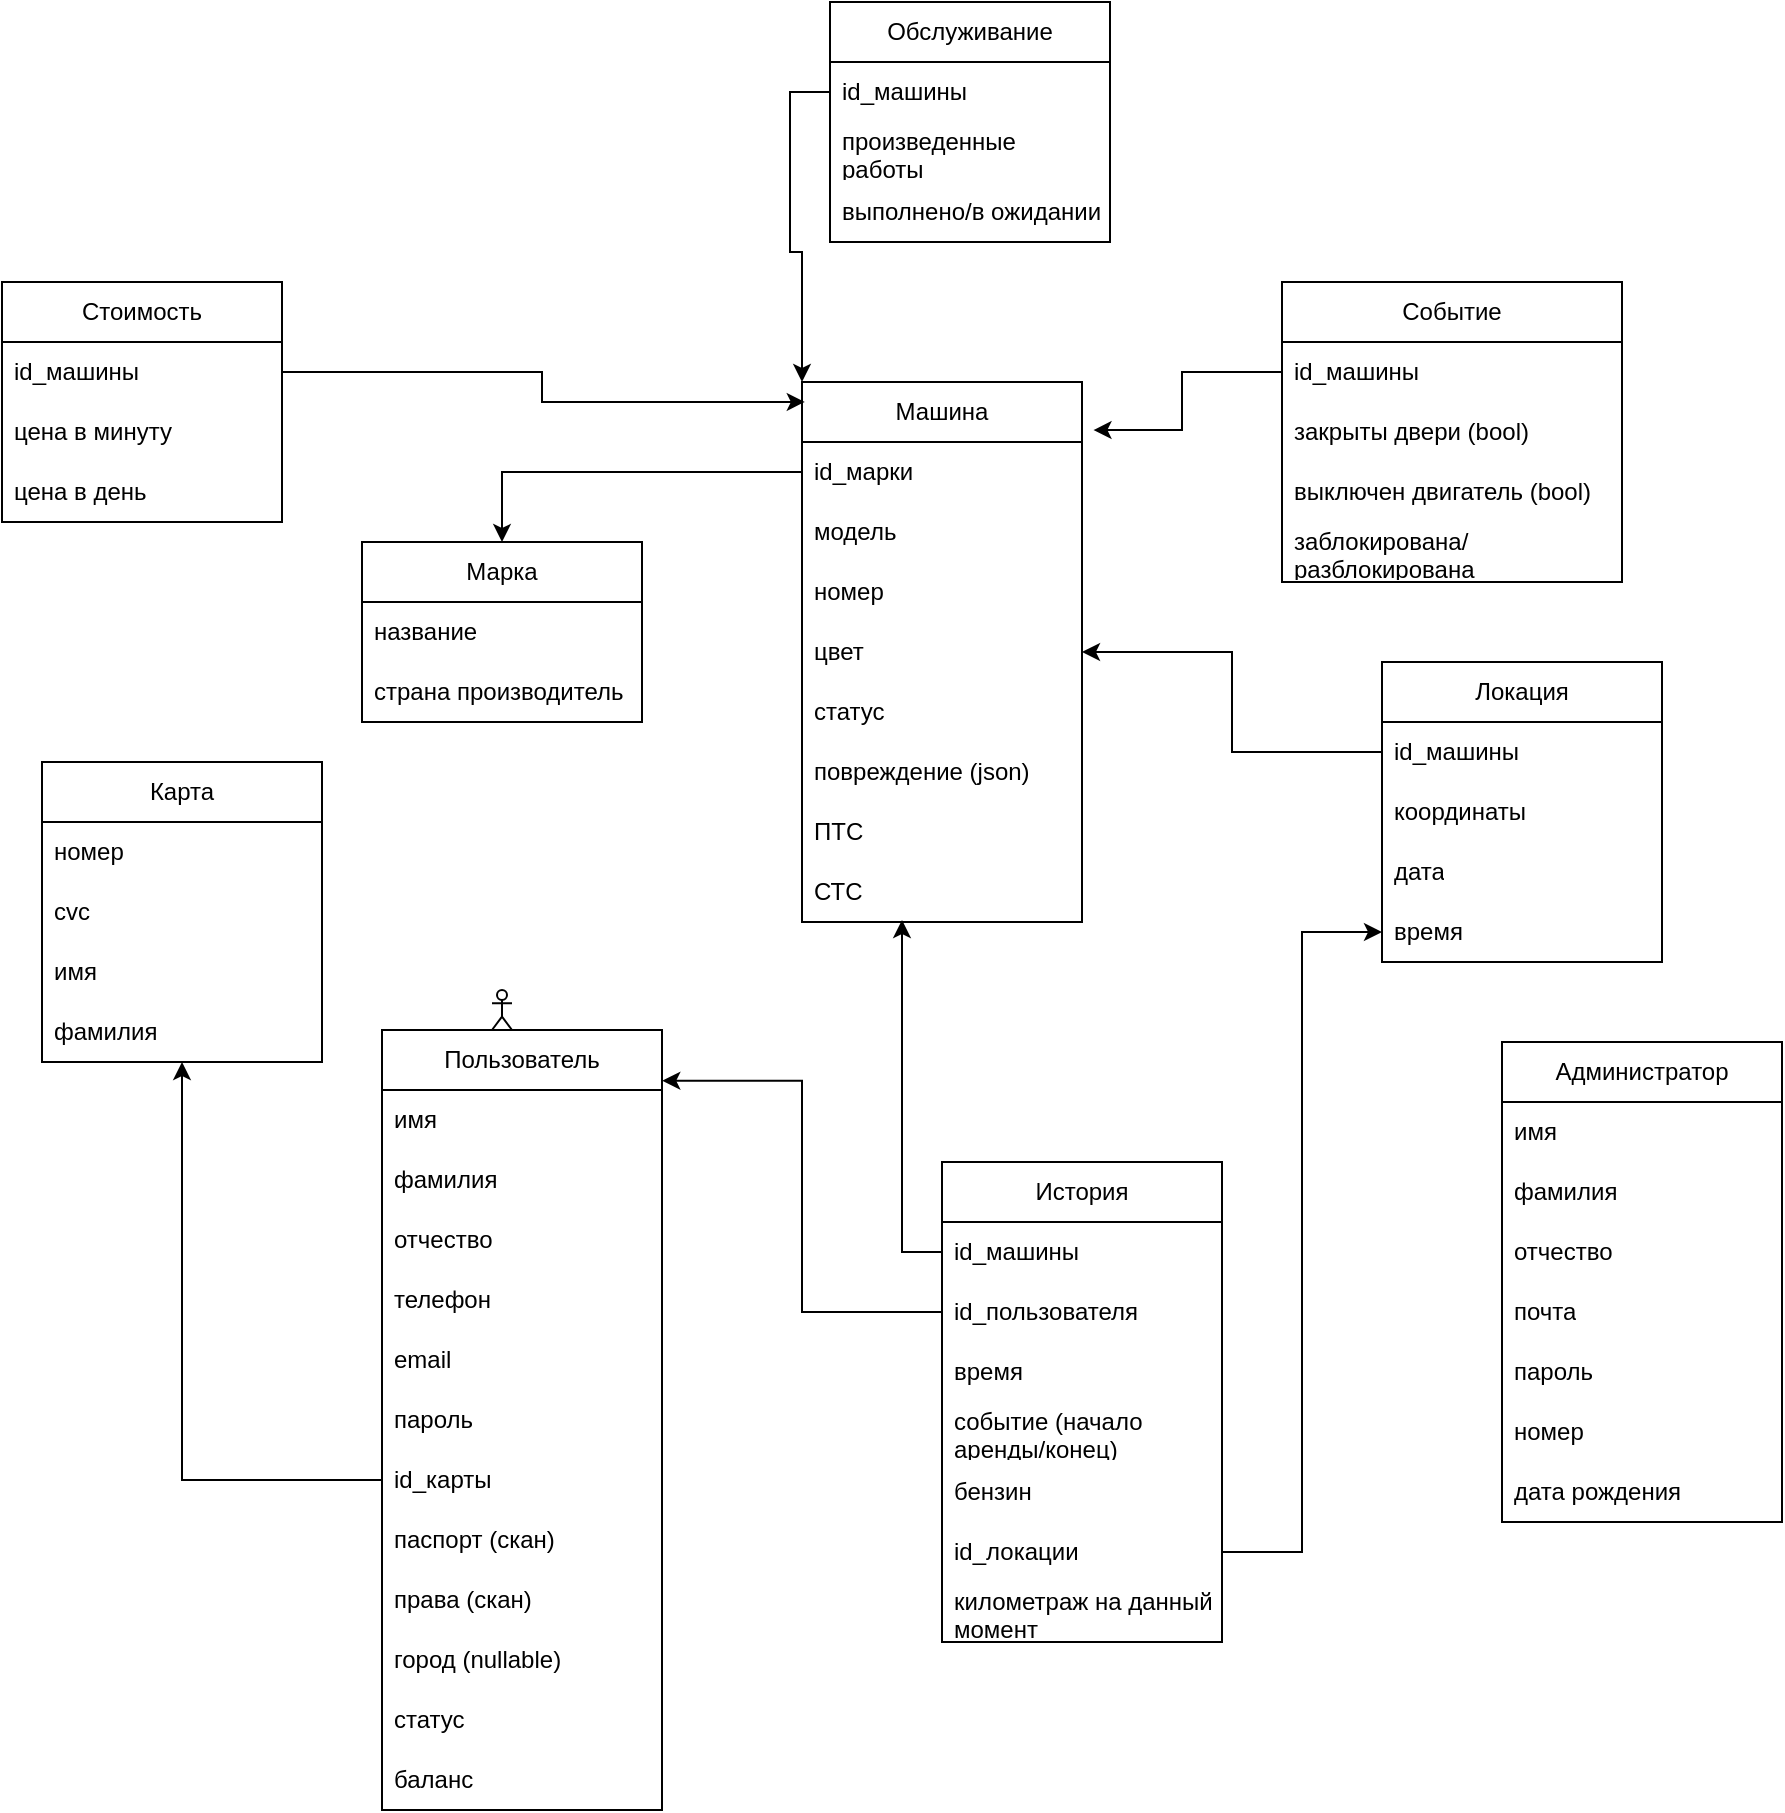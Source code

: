 <mxfile version="24.0.6" type="device">
  <diagram name="Страница — 1" id="WXmpkiO_l2FCkSClakdp">
    <mxGraphModel dx="2117" dy="1726" grid="1" gridSize="10" guides="1" tooltips="1" connect="1" arrows="1" fold="1" page="1" pageScale="1" pageWidth="827" pageHeight="1169" math="0" shadow="0">
      <root>
        <mxCell id="0" />
        <mxCell id="1" parent="0" />
        <mxCell id="qoNsLPlohUqsEQr8uXkR-2" value="Марка" style="swimlane;fontStyle=0;childLayout=stackLayout;horizontal=1;startSize=30;horizontalStack=0;resizeParent=1;resizeParentMax=0;resizeLast=0;collapsible=1;marginBottom=0;whiteSpace=wrap;html=1;" parent="1" vertex="1">
          <mxGeometry x="40" y="130" width="140" height="90" as="geometry" />
        </mxCell>
        <mxCell id="qoNsLPlohUqsEQr8uXkR-3" value="название&lt;span style=&quot;white-space: pre;&quot;&gt;&#x9;&lt;/span&gt;&lt;span style=&quot;white-space: pre;&quot;&gt;&#x9;&lt;/span&gt;&lt;br&gt;" style="text;strokeColor=none;fillColor=none;align=left;verticalAlign=middle;spacingLeft=4;spacingRight=4;overflow=hidden;points=[[0,0.5],[1,0.5]];portConstraint=eastwest;rotatable=0;whiteSpace=wrap;html=1;" parent="qoNsLPlohUqsEQr8uXkR-2" vertex="1">
          <mxGeometry y="30" width="140" height="30" as="geometry" />
        </mxCell>
        <mxCell id="qoNsLPlohUqsEQr8uXkR-4" value="страна производитель" style="text;strokeColor=none;fillColor=none;align=left;verticalAlign=middle;spacingLeft=4;spacingRight=4;overflow=hidden;points=[[0,0.5],[1,0.5]];portConstraint=eastwest;rotatable=0;whiteSpace=wrap;html=1;" parent="qoNsLPlohUqsEQr8uXkR-2" vertex="1">
          <mxGeometry y="60" width="140" height="30" as="geometry" />
        </mxCell>
        <mxCell id="qoNsLPlohUqsEQr8uXkR-6" value="Машина" style="swimlane;fontStyle=0;childLayout=stackLayout;horizontal=1;startSize=30;horizontalStack=0;resizeParent=1;resizeParentMax=0;resizeLast=0;collapsible=1;marginBottom=0;whiteSpace=wrap;html=1;" parent="1" vertex="1">
          <mxGeometry x="260" y="50" width="140" height="270" as="geometry" />
        </mxCell>
        <mxCell id="qoNsLPlohUqsEQr8uXkR-7" value="id_марки" style="text;strokeColor=none;fillColor=none;align=left;verticalAlign=middle;spacingLeft=4;spacingRight=4;overflow=hidden;points=[[0,0.5],[1,0.5]];portConstraint=eastwest;rotatable=0;whiteSpace=wrap;html=1;" parent="qoNsLPlohUqsEQr8uXkR-6" vertex="1">
          <mxGeometry y="30" width="140" height="30" as="geometry" />
        </mxCell>
        <mxCell id="qoNsLPlohUqsEQr8uXkR-8" value="модель" style="text;strokeColor=none;fillColor=none;align=left;verticalAlign=middle;spacingLeft=4;spacingRight=4;overflow=hidden;points=[[0,0.5],[1,0.5]];portConstraint=eastwest;rotatable=0;whiteSpace=wrap;html=1;" parent="qoNsLPlohUqsEQr8uXkR-6" vertex="1">
          <mxGeometry y="60" width="140" height="30" as="geometry" />
        </mxCell>
        <mxCell id="qoNsLPlohUqsEQr8uXkR-9" value="номер" style="text;strokeColor=none;fillColor=none;align=left;verticalAlign=middle;spacingLeft=4;spacingRight=4;overflow=hidden;points=[[0,0.5],[1,0.5]];portConstraint=eastwest;rotatable=0;whiteSpace=wrap;html=1;" parent="qoNsLPlohUqsEQr8uXkR-6" vertex="1">
          <mxGeometry y="90" width="140" height="30" as="geometry" />
        </mxCell>
        <mxCell id="qoNsLPlohUqsEQr8uXkR-11" value="цвет" style="text;strokeColor=none;fillColor=none;align=left;verticalAlign=middle;spacingLeft=4;spacingRight=4;overflow=hidden;points=[[0,0.5],[1,0.5]];portConstraint=eastwest;rotatable=0;whiteSpace=wrap;html=1;" parent="qoNsLPlohUqsEQr8uXkR-6" vertex="1">
          <mxGeometry y="120" width="140" height="30" as="geometry" />
        </mxCell>
        <mxCell id="qoNsLPlohUqsEQr8uXkR-13" value="статус" style="text;strokeColor=none;fillColor=none;align=left;verticalAlign=middle;spacingLeft=4;spacingRight=4;overflow=hidden;points=[[0,0.5],[1,0.5]];portConstraint=eastwest;rotatable=0;whiteSpace=wrap;html=1;" parent="qoNsLPlohUqsEQr8uXkR-6" vertex="1">
          <mxGeometry y="150" width="140" height="30" as="geometry" />
        </mxCell>
        <mxCell id="qoNsLPlohUqsEQr8uXkR-14" value="повреждение (json)" style="text;strokeColor=none;fillColor=none;align=left;verticalAlign=middle;spacingLeft=4;spacingRight=4;overflow=hidden;points=[[0,0.5],[1,0.5]];portConstraint=eastwest;rotatable=0;whiteSpace=wrap;html=1;" parent="qoNsLPlohUqsEQr8uXkR-6" vertex="1">
          <mxGeometry y="180" width="140" height="30" as="geometry" />
        </mxCell>
        <mxCell id="qoNsLPlohUqsEQr8uXkR-54" value="ПТС" style="text;strokeColor=none;fillColor=none;align=left;verticalAlign=middle;spacingLeft=4;spacingRight=4;overflow=hidden;points=[[0,0.5],[1,0.5]];portConstraint=eastwest;rotatable=0;whiteSpace=wrap;html=1;" parent="qoNsLPlohUqsEQr8uXkR-6" vertex="1">
          <mxGeometry y="210" width="140" height="30" as="geometry" />
        </mxCell>
        <mxCell id="qoNsLPlohUqsEQr8uXkR-69" value="СТС" style="text;strokeColor=none;fillColor=none;align=left;verticalAlign=middle;spacingLeft=4;spacingRight=4;overflow=hidden;points=[[0,0.5],[1,0.5]];portConstraint=eastwest;rotatable=0;whiteSpace=wrap;html=1;" parent="qoNsLPlohUqsEQr8uXkR-6" vertex="1">
          <mxGeometry y="240" width="140" height="30" as="geometry" />
        </mxCell>
        <mxCell id="qoNsLPlohUqsEQr8uXkR-17" style="edgeStyle=orthogonalEdgeStyle;rounded=0;orthogonalLoop=1;jettySize=auto;html=1;" parent="1" source="qoNsLPlohUqsEQr8uXkR-7" target="qoNsLPlohUqsEQr8uXkR-2" edge="1">
          <mxGeometry relative="1" as="geometry" />
        </mxCell>
        <mxCell id="qoNsLPlohUqsEQr8uXkR-18" value="Пользователь" style="swimlane;fontStyle=0;childLayout=stackLayout;horizontal=1;startSize=30;horizontalStack=0;resizeParent=1;resizeParentMax=0;resizeLast=0;collapsible=1;marginBottom=0;whiteSpace=wrap;html=1;" parent="1" vertex="1">
          <mxGeometry x="50" y="374" width="140" height="390" as="geometry" />
        </mxCell>
        <mxCell id="qoNsLPlohUqsEQr8uXkR-19" value="имя" style="text;strokeColor=none;fillColor=none;align=left;verticalAlign=middle;spacingLeft=4;spacingRight=4;overflow=hidden;points=[[0,0.5],[1,0.5]];portConstraint=eastwest;rotatable=0;whiteSpace=wrap;html=1;" parent="qoNsLPlohUqsEQr8uXkR-18" vertex="1">
          <mxGeometry y="30" width="140" height="30" as="geometry" />
        </mxCell>
        <mxCell id="qoNsLPlohUqsEQr8uXkR-20" value="фамилия" style="text;strokeColor=none;fillColor=none;align=left;verticalAlign=middle;spacingLeft=4;spacingRight=4;overflow=hidden;points=[[0,0.5],[1,0.5]];portConstraint=eastwest;rotatable=0;whiteSpace=wrap;html=1;" parent="qoNsLPlohUqsEQr8uXkR-18" vertex="1">
          <mxGeometry y="60" width="140" height="30" as="geometry" />
        </mxCell>
        <mxCell id="qoNsLPlohUqsEQr8uXkR-21" value="отчество" style="text;strokeColor=none;fillColor=none;align=left;verticalAlign=middle;spacingLeft=4;spacingRight=4;overflow=hidden;points=[[0,0.5],[1,0.5]];portConstraint=eastwest;rotatable=0;whiteSpace=wrap;html=1;" parent="qoNsLPlohUqsEQr8uXkR-18" vertex="1">
          <mxGeometry y="90" width="140" height="30" as="geometry" />
        </mxCell>
        <mxCell id="qoNsLPlohUqsEQr8uXkR-26" value="телефон" style="text;strokeColor=none;fillColor=none;align=left;verticalAlign=middle;spacingLeft=4;spacingRight=4;overflow=hidden;points=[[0,0.5],[1,0.5]];portConstraint=eastwest;rotatable=0;whiteSpace=wrap;html=1;" parent="qoNsLPlohUqsEQr8uXkR-18" vertex="1">
          <mxGeometry y="120" width="140" height="30" as="geometry" />
        </mxCell>
        <mxCell id="qoNsLPlohUqsEQr8uXkR-27" value="email" style="text;strokeColor=none;fillColor=none;align=left;verticalAlign=middle;spacingLeft=4;spacingRight=4;overflow=hidden;points=[[0,0.5],[1,0.5]];portConstraint=eastwest;rotatable=0;whiteSpace=wrap;html=1;" parent="qoNsLPlohUqsEQr8uXkR-18" vertex="1">
          <mxGeometry y="150" width="140" height="30" as="geometry" />
        </mxCell>
        <mxCell id="qoNsLPlohUqsEQr8uXkR-28" value="пароль" style="text;strokeColor=none;fillColor=none;align=left;verticalAlign=middle;spacingLeft=4;spacingRight=4;overflow=hidden;points=[[0,0.5],[1,0.5]];portConstraint=eastwest;rotatable=0;whiteSpace=wrap;html=1;" parent="qoNsLPlohUqsEQr8uXkR-18" vertex="1">
          <mxGeometry y="180" width="140" height="30" as="geometry" />
        </mxCell>
        <mxCell id="qoNsLPlohUqsEQr8uXkR-53" value="id_карты" style="text;strokeColor=none;fillColor=none;align=left;verticalAlign=middle;spacingLeft=4;spacingRight=4;overflow=hidden;points=[[0,0.5],[1,0.5]];portConstraint=eastwest;rotatable=0;whiteSpace=wrap;html=1;" parent="qoNsLPlohUqsEQr8uXkR-18" vertex="1">
          <mxGeometry y="210" width="140" height="30" as="geometry" />
        </mxCell>
        <mxCell id="qoNsLPlohUqsEQr8uXkR-29" value="паспорт (скан)" style="text;strokeColor=none;fillColor=none;align=left;verticalAlign=middle;spacingLeft=4;spacingRight=4;overflow=hidden;points=[[0,0.5],[1,0.5]];portConstraint=eastwest;rotatable=0;whiteSpace=wrap;html=1;" parent="qoNsLPlohUqsEQr8uXkR-18" vertex="1">
          <mxGeometry y="240" width="140" height="30" as="geometry" />
        </mxCell>
        <mxCell id="qoNsLPlohUqsEQr8uXkR-30" value="права (скан)" style="text;strokeColor=none;fillColor=none;align=left;verticalAlign=middle;spacingLeft=4;spacingRight=4;overflow=hidden;points=[[0,0.5],[1,0.5]];portConstraint=eastwest;rotatable=0;whiteSpace=wrap;html=1;" parent="qoNsLPlohUqsEQr8uXkR-18" vertex="1">
          <mxGeometry y="270" width="140" height="30" as="geometry" />
        </mxCell>
        <mxCell id="qoNsLPlohUqsEQr8uXkR-31" value="город (nullable)" style="text;strokeColor=none;fillColor=none;align=left;verticalAlign=middle;spacingLeft=4;spacingRight=4;overflow=hidden;points=[[0,0.5],[1,0.5]];portConstraint=eastwest;rotatable=0;whiteSpace=wrap;html=1;" parent="qoNsLPlohUqsEQr8uXkR-18" vertex="1">
          <mxGeometry y="300" width="140" height="30" as="geometry" />
        </mxCell>
        <mxCell id="VxQJnx2ihtQND0ne9DcF-1" value="статус" style="text;strokeColor=none;fillColor=none;align=left;verticalAlign=middle;spacingLeft=4;spacingRight=4;overflow=hidden;points=[[0,0.5],[1,0.5]];portConstraint=eastwest;rotatable=0;whiteSpace=wrap;html=1;" parent="qoNsLPlohUqsEQr8uXkR-18" vertex="1">
          <mxGeometry y="330" width="140" height="30" as="geometry" />
        </mxCell>
        <mxCell id="VxQJnx2ihtQND0ne9DcF-2" value="баланс" style="text;strokeColor=none;fillColor=none;align=left;verticalAlign=middle;spacingLeft=4;spacingRight=4;overflow=hidden;points=[[0,0.5],[1,0.5]];portConstraint=eastwest;rotatable=0;whiteSpace=wrap;html=1;" parent="qoNsLPlohUqsEQr8uXkR-18" vertex="1">
          <mxGeometry y="360" width="140" height="30" as="geometry" />
        </mxCell>
        <mxCell id="qoNsLPlohUqsEQr8uXkR-32" value="Событие" style="swimlane;fontStyle=0;childLayout=stackLayout;horizontal=1;startSize=30;horizontalStack=0;resizeParent=1;resizeParentMax=0;resizeLast=0;collapsible=1;marginBottom=0;whiteSpace=wrap;html=1;" parent="1" vertex="1">
          <mxGeometry x="500" width="170" height="150" as="geometry" />
        </mxCell>
        <mxCell id="qoNsLPlohUqsEQr8uXkR-33" value="id_машины" style="text;strokeColor=none;fillColor=none;align=left;verticalAlign=middle;spacingLeft=4;spacingRight=4;overflow=hidden;points=[[0,0.5],[1,0.5]];portConstraint=eastwest;rotatable=0;whiteSpace=wrap;html=1;" parent="qoNsLPlohUqsEQr8uXkR-32" vertex="1">
          <mxGeometry y="30" width="170" height="30" as="geometry" />
        </mxCell>
        <mxCell id="qoNsLPlohUqsEQr8uXkR-34" value="закрыты двери (bool)" style="text;strokeColor=none;fillColor=none;align=left;verticalAlign=middle;spacingLeft=4;spacingRight=4;overflow=hidden;points=[[0,0.5],[1,0.5]];portConstraint=eastwest;rotatable=0;whiteSpace=wrap;html=1;" parent="qoNsLPlohUqsEQr8uXkR-32" vertex="1">
          <mxGeometry y="60" width="170" height="30" as="geometry" />
        </mxCell>
        <mxCell id="qoNsLPlohUqsEQr8uXkR-35" value="выключен двигатель (bool)" style="text;strokeColor=none;fillColor=none;align=left;verticalAlign=middle;spacingLeft=4;spacingRight=4;overflow=hidden;points=[[0,0.5],[1,0.5]];portConstraint=eastwest;rotatable=0;whiteSpace=wrap;html=1;" parent="qoNsLPlohUqsEQr8uXkR-32" vertex="1">
          <mxGeometry y="90" width="170" height="30" as="geometry" />
        </mxCell>
        <mxCell id="qoNsLPlohUqsEQr8uXkR-79" value="заблокирована/разблокирована" style="text;strokeColor=none;fillColor=none;align=left;verticalAlign=middle;spacingLeft=4;spacingRight=4;overflow=hidden;points=[[0,0.5],[1,0.5]];portConstraint=eastwest;rotatable=0;whiteSpace=wrap;html=1;" parent="qoNsLPlohUqsEQr8uXkR-32" vertex="1">
          <mxGeometry y="120" width="170" height="30" as="geometry" />
        </mxCell>
        <mxCell id="qoNsLPlohUqsEQr8uXkR-36" style="edgeStyle=orthogonalEdgeStyle;rounded=0;orthogonalLoop=1;jettySize=auto;html=1;entryX=1.041;entryY=0.089;entryDx=0;entryDy=0;entryPerimeter=0;" parent="1" source="qoNsLPlohUqsEQr8uXkR-33" target="qoNsLPlohUqsEQr8uXkR-6" edge="1">
          <mxGeometry relative="1" as="geometry" />
        </mxCell>
        <mxCell id="qoNsLPlohUqsEQr8uXkR-37" value="Локация" style="swimlane;fontStyle=0;childLayout=stackLayout;horizontal=1;startSize=30;horizontalStack=0;resizeParent=1;resizeParentMax=0;resizeLast=0;collapsible=1;marginBottom=0;whiteSpace=wrap;html=1;" parent="1" vertex="1">
          <mxGeometry x="550" y="190" width="140" height="150" as="geometry" />
        </mxCell>
        <mxCell id="qoNsLPlohUqsEQr8uXkR-38" value="id_машины" style="text;strokeColor=none;fillColor=none;align=left;verticalAlign=middle;spacingLeft=4;spacingRight=4;overflow=hidden;points=[[0,0.5],[1,0.5]];portConstraint=eastwest;rotatable=0;whiteSpace=wrap;html=1;" parent="qoNsLPlohUqsEQr8uXkR-37" vertex="1">
          <mxGeometry y="30" width="140" height="30" as="geometry" />
        </mxCell>
        <mxCell id="qoNsLPlohUqsEQr8uXkR-39" value="координаты" style="text;strokeColor=none;fillColor=none;align=left;verticalAlign=middle;spacingLeft=4;spacingRight=4;overflow=hidden;points=[[0,0.5],[1,0.5]];portConstraint=eastwest;rotatable=0;whiteSpace=wrap;html=1;" parent="qoNsLPlohUqsEQr8uXkR-37" vertex="1">
          <mxGeometry y="60" width="140" height="30" as="geometry" />
        </mxCell>
        <mxCell id="qoNsLPlohUqsEQr8uXkR-40" value="дата" style="text;strokeColor=none;fillColor=none;align=left;verticalAlign=middle;spacingLeft=4;spacingRight=4;overflow=hidden;points=[[0,0.5],[1,0.5]];portConstraint=eastwest;rotatable=0;whiteSpace=wrap;html=1;" parent="qoNsLPlohUqsEQr8uXkR-37" vertex="1">
          <mxGeometry y="90" width="140" height="30" as="geometry" />
        </mxCell>
        <mxCell id="qoNsLPlohUqsEQr8uXkR-41" value="время" style="text;strokeColor=none;fillColor=none;align=left;verticalAlign=middle;spacingLeft=4;spacingRight=4;overflow=hidden;points=[[0,0.5],[1,0.5]];portConstraint=eastwest;rotatable=0;whiteSpace=wrap;html=1;" parent="qoNsLPlohUqsEQr8uXkR-37" vertex="1">
          <mxGeometry y="120" width="140" height="30" as="geometry" />
        </mxCell>
        <mxCell id="qoNsLPlohUqsEQr8uXkR-42" style="edgeStyle=orthogonalEdgeStyle;rounded=0;orthogonalLoop=1;jettySize=auto;html=1;" parent="1" source="qoNsLPlohUqsEQr8uXkR-38" target="qoNsLPlohUqsEQr8uXkR-6" edge="1">
          <mxGeometry relative="1" as="geometry" />
        </mxCell>
        <mxCell id="qoNsLPlohUqsEQr8uXkR-43" value="История" style="swimlane;fontStyle=0;childLayout=stackLayout;horizontal=1;startSize=30;horizontalStack=0;resizeParent=1;resizeParentMax=0;resizeLast=0;collapsible=1;marginBottom=0;whiteSpace=wrap;html=1;" parent="1" vertex="1">
          <mxGeometry x="330" y="440" width="140" height="240" as="geometry" />
        </mxCell>
        <mxCell id="qoNsLPlohUqsEQr8uXkR-44" value="id_машины" style="text;strokeColor=none;fillColor=none;align=left;verticalAlign=middle;spacingLeft=4;spacingRight=4;overflow=hidden;points=[[0,0.5],[1,0.5]];portConstraint=eastwest;rotatable=0;whiteSpace=wrap;html=1;" parent="qoNsLPlohUqsEQr8uXkR-43" vertex="1">
          <mxGeometry y="30" width="140" height="30" as="geometry" />
        </mxCell>
        <mxCell id="qoNsLPlohUqsEQr8uXkR-45" value="id_пользователя" style="text;strokeColor=none;fillColor=none;align=left;verticalAlign=middle;spacingLeft=4;spacingRight=4;overflow=hidden;points=[[0,0.5],[1,0.5]];portConstraint=eastwest;rotatable=0;whiteSpace=wrap;html=1;" parent="qoNsLPlohUqsEQr8uXkR-43" vertex="1">
          <mxGeometry y="60" width="140" height="30" as="geometry" />
        </mxCell>
        <mxCell id="qoNsLPlohUqsEQr8uXkR-46" value="время" style="text;strokeColor=none;fillColor=none;align=left;verticalAlign=middle;spacingLeft=4;spacingRight=4;overflow=hidden;points=[[0,0.5],[1,0.5]];portConstraint=eastwest;rotatable=0;whiteSpace=wrap;html=1;" parent="qoNsLPlohUqsEQr8uXkR-43" vertex="1">
          <mxGeometry y="90" width="140" height="30" as="geometry" />
        </mxCell>
        <mxCell id="qoNsLPlohUqsEQr8uXkR-47" value="событие (начало аренды/конец)" style="text;strokeColor=none;fillColor=none;align=left;verticalAlign=middle;spacingLeft=4;spacingRight=4;overflow=hidden;points=[[0,0.5],[1,0.5]];portConstraint=eastwest;rotatable=0;whiteSpace=wrap;html=1;" parent="qoNsLPlohUqsEQr8uXkR-43" vertex="1">
          <mxGeometry y="120" width="140" height="30" as="geometry" />
        </mxCell>
        <mxCell id="qoNsLPlohUqsEQr8uXkR-48" value="бензин" style="text;strokeColor=none;fillColor=none;align=left;verticalAlign=middle;spacingLeft=4;spacingRight=4;overflow=hidden;points=[[0,0.5],[1,0.5]];portConstraint=eastwest;rotatable=0;whiteSpace=wrap;html=1;" parent="qoNsLPlohUqsEQr8uXkR-43" vertex="1">
          <mxGeometry y="150" width="140" height="30" as="geometry" />
        </mxCell>
        <mxCell id="qoNsLPlohUqsEQr8uXkR-49" value="id_локации" style="text;strokeColor=none;fillColor=none;align=left;verticalAlign=middle;spacingLeft=4;spacingRight=4;overflow=hidden;points=[[0,0.5],[1,0.5]];portConstraint=eastwest;rotatable=0;whiteSpace=wrap;html=1;" parent="qoNsLPlohUqsEQr8uXkR-43" vertex="1">
          <mxGeometry y="180" width="140" height="30" as="geometry" />
        </mxCell>
        <mxCell id="qoNsLPlohUqsEQr8uXkR-50" value="километраж на данный момент" style="text;strokeColor=none;fillColor=none;align=left;verticalAlign=middle;spacingLeft=4;spacingRight=4;overflow=hidden;points=[[0,0.5],[1,0.5]];portConstraint=eastwest;rotatable=0;whiteSpace=wrap;html=1;" parent="qoNsLPlohUqsEQr8uXkR-43" vertex="1">
          <mxGeometry y="210" width="140" height="30" as="geometry" />
        </mxCell>
        <mxCell id="qoNsLPlohUqsEQr8uXkR-55" value="Администратор" style="swimlane;fontStyle=0;childLayout=stackLayout;horizontal=1;startSize=30;horizontalStack=0;resizeParent=1;resizeParentMax=0;resizeLast=0;collapsible=1;marginBottom=0;whiteSpace=wrap;html=1;" parent="1" vertex="1">
          <mxGeometry x="610" y="380" width="140" height="240" as="geometry" />
        </mxCell>
        <mxCell id="qoNsLPlohUqsEQr8uXkR-56" value="имя" style="text;strokeColor=none;fillColor=none;align=left;verticalAlign=middle;spacingLeft=4;spacingRight=4;overflow=hidden;points=[[0,0.5],[1,0.5]];portConstraint=eastwest;rotatable=0;whiteSpace=wrap;html=1;" parent="qoNsLPlohUqsEQr8uXkR-55" vertex="1">
          <mxGeometry y="30" width="140" height="30" as="geometry" />
        </mxCell>
        <mxCell id="qoNsLPlohUqsEQr8uXkR-57" value="фамилия" style="text;strokeColor=none;fillColor=none;align=left;verticalAlign=middle;spacingLeft=4;spacingRight=4;overflow=hidden;points=[[0,0.5],[1,0.5]];portConstraint=eastwest;rotatable=0;whiteSpace=wrap;html=1;" parent="qoNsLPlohUqsEQr8uXkR-55" vertex="1">
          <mxGeometry y="60" width="140" height="30" as="geometry" />
        </mxCell>
        <mxCell id="qoNsLPlohUqsEQr8uXkR-58" value="отчество" style="text;strokeColor=none;fillColor=none;align=left;verticalAlign=middle;spacingLeft=4;spacingRight=4;overflow=hidden;points=[[0,0.5],[1,0.5]];portConstraint=eastwest;rotatable=0;whiteSpace=wrap;html=1;" parent="qoNsLPlohUqsEQr8uXkR-55" vertex="1">
          <mxGeometry y="90" width="140" height="30" as="geometry" />
        </mxCell>
        <mxCell id="qoNsLPlohUqsEQr8uXkR-59" value="почта" style="text;strokeColor=none;fillColor=none;align=left;verticalAlign=middle;spacingLeft=4;spacingRight=4;overflow=hidden;points=[[0,0.5],[1,0.5]];portConstraint=eastwest;rotatable=0;whiteSpace=wrap;html=1;" parent="qoNsLPlohUqsEQr8uXkR-55" vertex="1">
          <mxGeometry y="120" width="140" height="30" as="geometry" />
        </mxCell>
        <mxCell id="qoNsLPlohUqsEQr8uXkR-60" value="пароль" style="text;strokeColor=none;fillColor=none;align=left;verticalAlign=middle;spacingLeft=4;spacingRight=4;overflow=hidden;points=[[0,0.5],[1,0.5]];portConstraint=eastwest;rotatable=0;whiteSpace=wrap;html=1;" parent="qoNsLPlohUqsEQr8uXkR-55" vertex="1">
          <mxGeometry y="150" width="140" height="30" as="geometry" />
        </mxCell>
        <mxCell id="qoNsLPlohUqsEQr8uXkR-61" value="номер" style="text;strokeColor=none;fillColor=none;align=left;verticalAlign=middle;spacingLeft=4;spacingRight=4;overflow=hidden;points=[[0,0.5],[1,0.5]];portConstraint=eastwest;rotatable=0;whiteSpace=wrap;html=1;" parent="qoNsLPlohUqsEQr8uXkR-55" vertex="1">
          <mxGeometry y="180" width="140" height="30" as="geometry" />
        </mxCell>
        <mxCell id="BGwEm-sczqbTrD4D2sLC-1" value="дата рождения" style="text;strokeColor=none;fillColor=none;align=left;verticalAlign=middle;spacingLeft=4;spacingRight=4;overflow=hidden;points=[[0,0.5],[1,0.5]];portConstraint=eastwest;rotatable=0;whiteSpace=wrap;html=1;" parent="qoNsLPlohUqsEQr8uXkR-55" vertex="1">
          <mxGeometry y="210" width="140" height="30" as="geometry" />
        </mxCell>
        <mxCell id="qoNsLPlohUqsEQr8uXkR-64" value="Карта" style="swimlane;fontStyle=0;childLayout=stackLayout;horizontal=1;startSize=30;horizontalStack=0;resizeParent=1;resizeParentMax=0;resizeLast=0;collapsible=1;marginBottom=0;whiteSpace=wrap;html=1;" parent="1" vertex="1">
          <mxGeometry x="-120" y="240" width="140" height="150" as="geometry" />
        </mxCell>
        <mxCell id="qoNsLPlohUqsEQr8uXkR-65" value="номер" style="text;strokeColor=none;fillColor=none;align=left;verticalAlign=middle;spacingLeft=4;spacingRight=4;overflow=hidden;points=[[0,0.5],[1,0.5]];portConstraint=eastwest;rotatable=0;whiteSpace=wrap;html=1;" parent="qoNsLPlohUqsEQr8uXkR-64" vertex="1">
          <mxGeometry y="30" width="140" height="30" as="geometry" />
        </mxCell>
        <mxCell id="qoNsLPlohUqsEQr8uXkR-66" value="cvc" style="text;strokeColor=none;fillColor=none;align=left;verticalAlign=middle;spacingLeft=4;spacingRight=4;overflow=hidden;points=[[0,0.5],[1,0.5]];portConstraint=eastwest;rotatable=0;whiteSpace=wrap;html=1;" parent="qoNsLPlohUqsEQr8uXkR-64" vertex="1">
          <mxGeometry y="60" width="140" height="30" as="geometry" />
        </mxCell>
        <mxCell id="qoNsLPlohUqsEQr8uXkR-67" value="имя" style="text;strokeColor=none;fillColor=none;align=left;verticalAlign=middle;spacingLeft=4;spacingRight=4;overflow=hidden;points=[[0,0.5],[1,0.5]];portConstraint=eastwest;rotatable=0;whiteSpace=wrap;html=1;" parent="qoNsLPlohUqsEQr8uXkR-64" vertex="1">
          <mxGeometry y="90" width="140" height="30" as="geometry" />
        </mxCell>
        <mxCell id="qoNsLPlohUqsEQr8uXkR-68" value="фамилия" style="text;strokeColor=none;fillColor=none;align=left;verticalAlign=middle;spacingLeft=4;spacingRight=4;overflow=hidden;points=[[0,0.5],[1,0.5]];portConstraint=eastwest;rotatable=0;whiteSpace=wrap;html=1;" parent="qoNsLPlohUqsEQr8uXkR-64" vertex="1">
          <mxGeometry y="120" width="140" height="30" as="geometry" />
        </mxCell>
        <mxCell id="qoNsLPlohUqsEQr8uXkR-70" style="edgeStyle=orthogonalEdgeStyle;rounded=0;orthogonalLoop=1;jettySize=auto;html=1;entryX=1.001;entryY=0.065;entryDx=0;entryDy=0;entryPerimeter=0;" parent="1" source="qoNsLPlohUqsEQr8uXkR-45" target="qoNsLPlohUqsEQr8uXkR-18" edge="1">
          <mxGeometry relative="1" as="geometry" />
        </mxCell>
        <mxCell id="qoNsLPlohUqsEQr8uXkR-73" style="edgeStyle=orthogonalEdgeStyle;rounded=0;orthogonalLoop=1;jettySize=auto;html=1;" parent="1" source="qoNsLPlohUqsEQr8uXkR-53" target="qoNsLPlohUqsEQr8uXkR-64" edge="1">
          <mxGeometry relative="1" as="geometry" />
        </mxCell>
        <mxCell id="qoNsLPlohUqsEQr8uXkR-74" value="Стоимость" style="swimlane;fontStyle=0;childLayout=stackLayout;horizontal=1;startSize=30;horizontalStack=0;resizeParent=1;resizeParentMax=0;resizeLast=0;collapsible=1;marginBottom=0;whiteSpace=wrap;html=1;" parent="1" vertex="1">
          <mxGeometry x="-140" width="140" height="120" as="geometry" />
        </mxCell>
        <mxCell id="qoNsLPlohUqsEQr8uXkR-75" value="id_машины" style="text;strokeColor=none;fillColor=none;align=left;verticalAlign=middle;spacingLeft=4;spacingRight=4;overflow=hidden;points=[[0,0.5],[1,0.5]];portConstraint=eastwest;rotatable=0;whiteSpace=wrap;html=1;" parent="qoNsLPlohUqsEQr8uXkR-74" vertex="1">
          <mxGeometry y="30" width="140" height="30" as="geometry" />
        </mxCell>
        <mxCell id="qoNsLPlohUqsEQr8uXkR-76" value="цена в минуту" style="text;strokeColor=none;fillColor=none;align=left;verticalAlign=middle;spacingLeft=4;spacingRight=4;overflow=hidden;points=[[0,0.5],[1,0.5]];portConstraint=eastwest;rotatable=0;whiteSpace=wrap;html=1;" parent="qoNsLPlohUqsEQr8uXkR-74" vertex="1">
          <mxGeometry y="60" width="140" height="30" as="geometry" />
        </mxCell>
        <mxCell id="qoNsLPlohUqsEQr8uXkR-77" value="цена в день" style="text;strokeColor=none;fillColor=none;align=left;verticalAlign=middle;spacingLeft=4;spacingRight=4;overflow=hidden;points=[[0,0.5],[1,0.5]];portConstraint=eastwest;rotatable=0;whiteSpace=wrap;html=1;" parent="qoNsLPlohUqsEQr8uXkR-74" vertex="1">
          <mxGeometry y="90" width="140" height="30" as="geometry" />
        </mxCell>
        <mxCell id="qoNsLPlohUqsEQr8uXkR-78" style="edgeStyle=orthogonalEdgeStyle;rounded=0;orthogonalLoop=1;jettySize=auto;html=1;entryX=0.01;entryY=0.037;entryDx=0;entryDy=0;entryPerimeter=0;" parent="1" source="qoNsLPlohUqsEQr8uXkR-75" target="qoNsLPlohUqsEQr8uXkR-6" edge="1">
          <mxGeometry relative="1" as="geometry" />
        </mxCell>
        <mxCell id="qoNsLPlohUqsEQr8uXkR-80" value="Обслуживание" style="swimlane;fontStyle=0;childLayout=stackLayout;horizontal=1;startSize=30;horizontalStack=0;resizeParent=1;resizeParentMax=0;resizeLast=0;collapsible=1;marginBottom=0;whiteSpace=wrap;html=1;" parent="1" vertex="1">
          <mxGeometry x="274" y="-140" width="140" height="120" as="geometry" />
        </mxCell>
        <mxCell id="qoNsLPlohUqsEQr8uXkR-81" value="id_машины" style="text;strokeColor=none;fillColor=none;align=left;verticalAlign=middle;spacingLeft=4;spacingRight=4;overflow=hidden;points=[[0,0.5],[1,0.5]];portConstraint=eastwest;rotatable=0;whiteSpace=wrap;html=1;" parent="qoNsLPlohUqsEQr8uXkR-80" vertex="1">
          <mxGeometry y="30" width="140" height="30" as="geometry" />
        </mxCell>
        <mxCell id="qoNsLPlohUqsEQr8uXkR-82" value="произведенные работы" style="text;strokeColor=none;fillColor=none;align=left;verticalAlign=middle;spacingLeft=4;spacingRight=4;overflow=hidden;points=[[0,0.5],[1,0.5]];portConstraint=eastwest;rotatable=0;whiteSpace=wrap;html=1;" parent="qoNsLPlohUqsEQr8uXkR-80" vertex="1">
          <mxGeometry y="60" width="140" height="30" as="geometry" />
        </mxCell>
        <mxCell id="qoNsLPlohUqsEQr8uXkR-83" value="выполнено/в ожидании" style="text;strokeColor=none;fillColor=none;align=left;verticalAlign=middle;spacingLeft=4;spacingRight=4;overflow=hidden;points=[[0,0.5],[1,0.5]];portConstraint=eastwest;rotatable=0;whiteSpace=wrap;html=1;" parent="qoNsLPlohUqsEQr8uXkR-80" vertex="1">
          <mxGeometry y="90" width="140" height="30" as="geometry" />
        </mxCell>
        <mxCell id="qoNsLPlohUqsEQr8uXkR-84" style="edgeStyle=orthogonalEdgeStyle;rounded=0;orthogonalLoop=1;jettySize=auto;html=1;entryX=0;entryY=0;entryDx=0;entryDy=0;" parent="1" source="qoNsLPlohUqsEQr8uXkR-81" target="qoNsLPlohUqsEQr8uXkR-6" edge="1">
          <mxGeometry relative="1" as="geometry" />
        </mxCell>
        <mxCell id="qoNsLPlohUqsEQr8uXkR-87" value="" style="shape=umlActor;verticalLabelPosition=bottom;verticalAlign=top;html=1;outlineConnect=0;" parent="1" vertex="1">
          <mxGeometry x="105" y="354" width="10" height="20" as="geometry" />
        </mxCell>
        <mxCell id="qoNsLPlohUqsEQr8uXkR-72" style="edgeStyle=orthogonalEdgeStyle;rounded=0;orthogonalLoop=1;jettySize=auto;html=1;" parent="1" source="qoNsLPlohUqsEQr8uXkR-44" edge="1">
          <mxGeometry relative="1" as="geometry">
            <mxPoint x="310" y="319" as="targetPoint" />
            <Array as="points">
              <mxPoint x="310" y="485" />
              <mxPoint x="310" y="319" />
            </Array>
          </mxGeometry>
        </mxCell>
        <mxCell id="PojuZKNoi7lz_E8OX1MI-1" style="edgeStyle=orthogonalEdgeStyle;rounded=0;orthogonalLoop=1;jettySize=auto;html=1;entryX=0;entryY=0.5;entryDx=0;entryDy=0;" edge="1" parent="1" source="qoNsLPlohUqsEQr8uXkR-49" target="qoNsLPlohUqsEQr8uXkR-41">
          <mxGeometry relative="1" as="geometry" />
        </mxCell>
      </root>
    </mxGraphModel>
  </diagram>
</mxfile>
